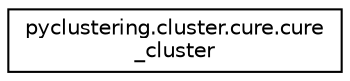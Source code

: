 digraph "Graphical Class Hierarchy"
{
 // INTERACTIVE_SVG=YES
 // LATEX_PDF_SIZE
  edge [fontname="Helvetica",fontsize="10",labelfontname="Helvetica",labelfontsize="10"];
  node [fontname="Helvetica",fontsize="10",shape=record];
  rankdir="LR";
  Node0 [label="pyclustering.cluster.cure.cure\l_cluster",height=0.2,width=0.4,color="black", fillcolor="white", style="filled",URL="$df/d3b/classpyclustering_1_1cluster_1_1cure_1_1cure__cluster.html",tooltip="Represents data cluster in CURE term."];
}
